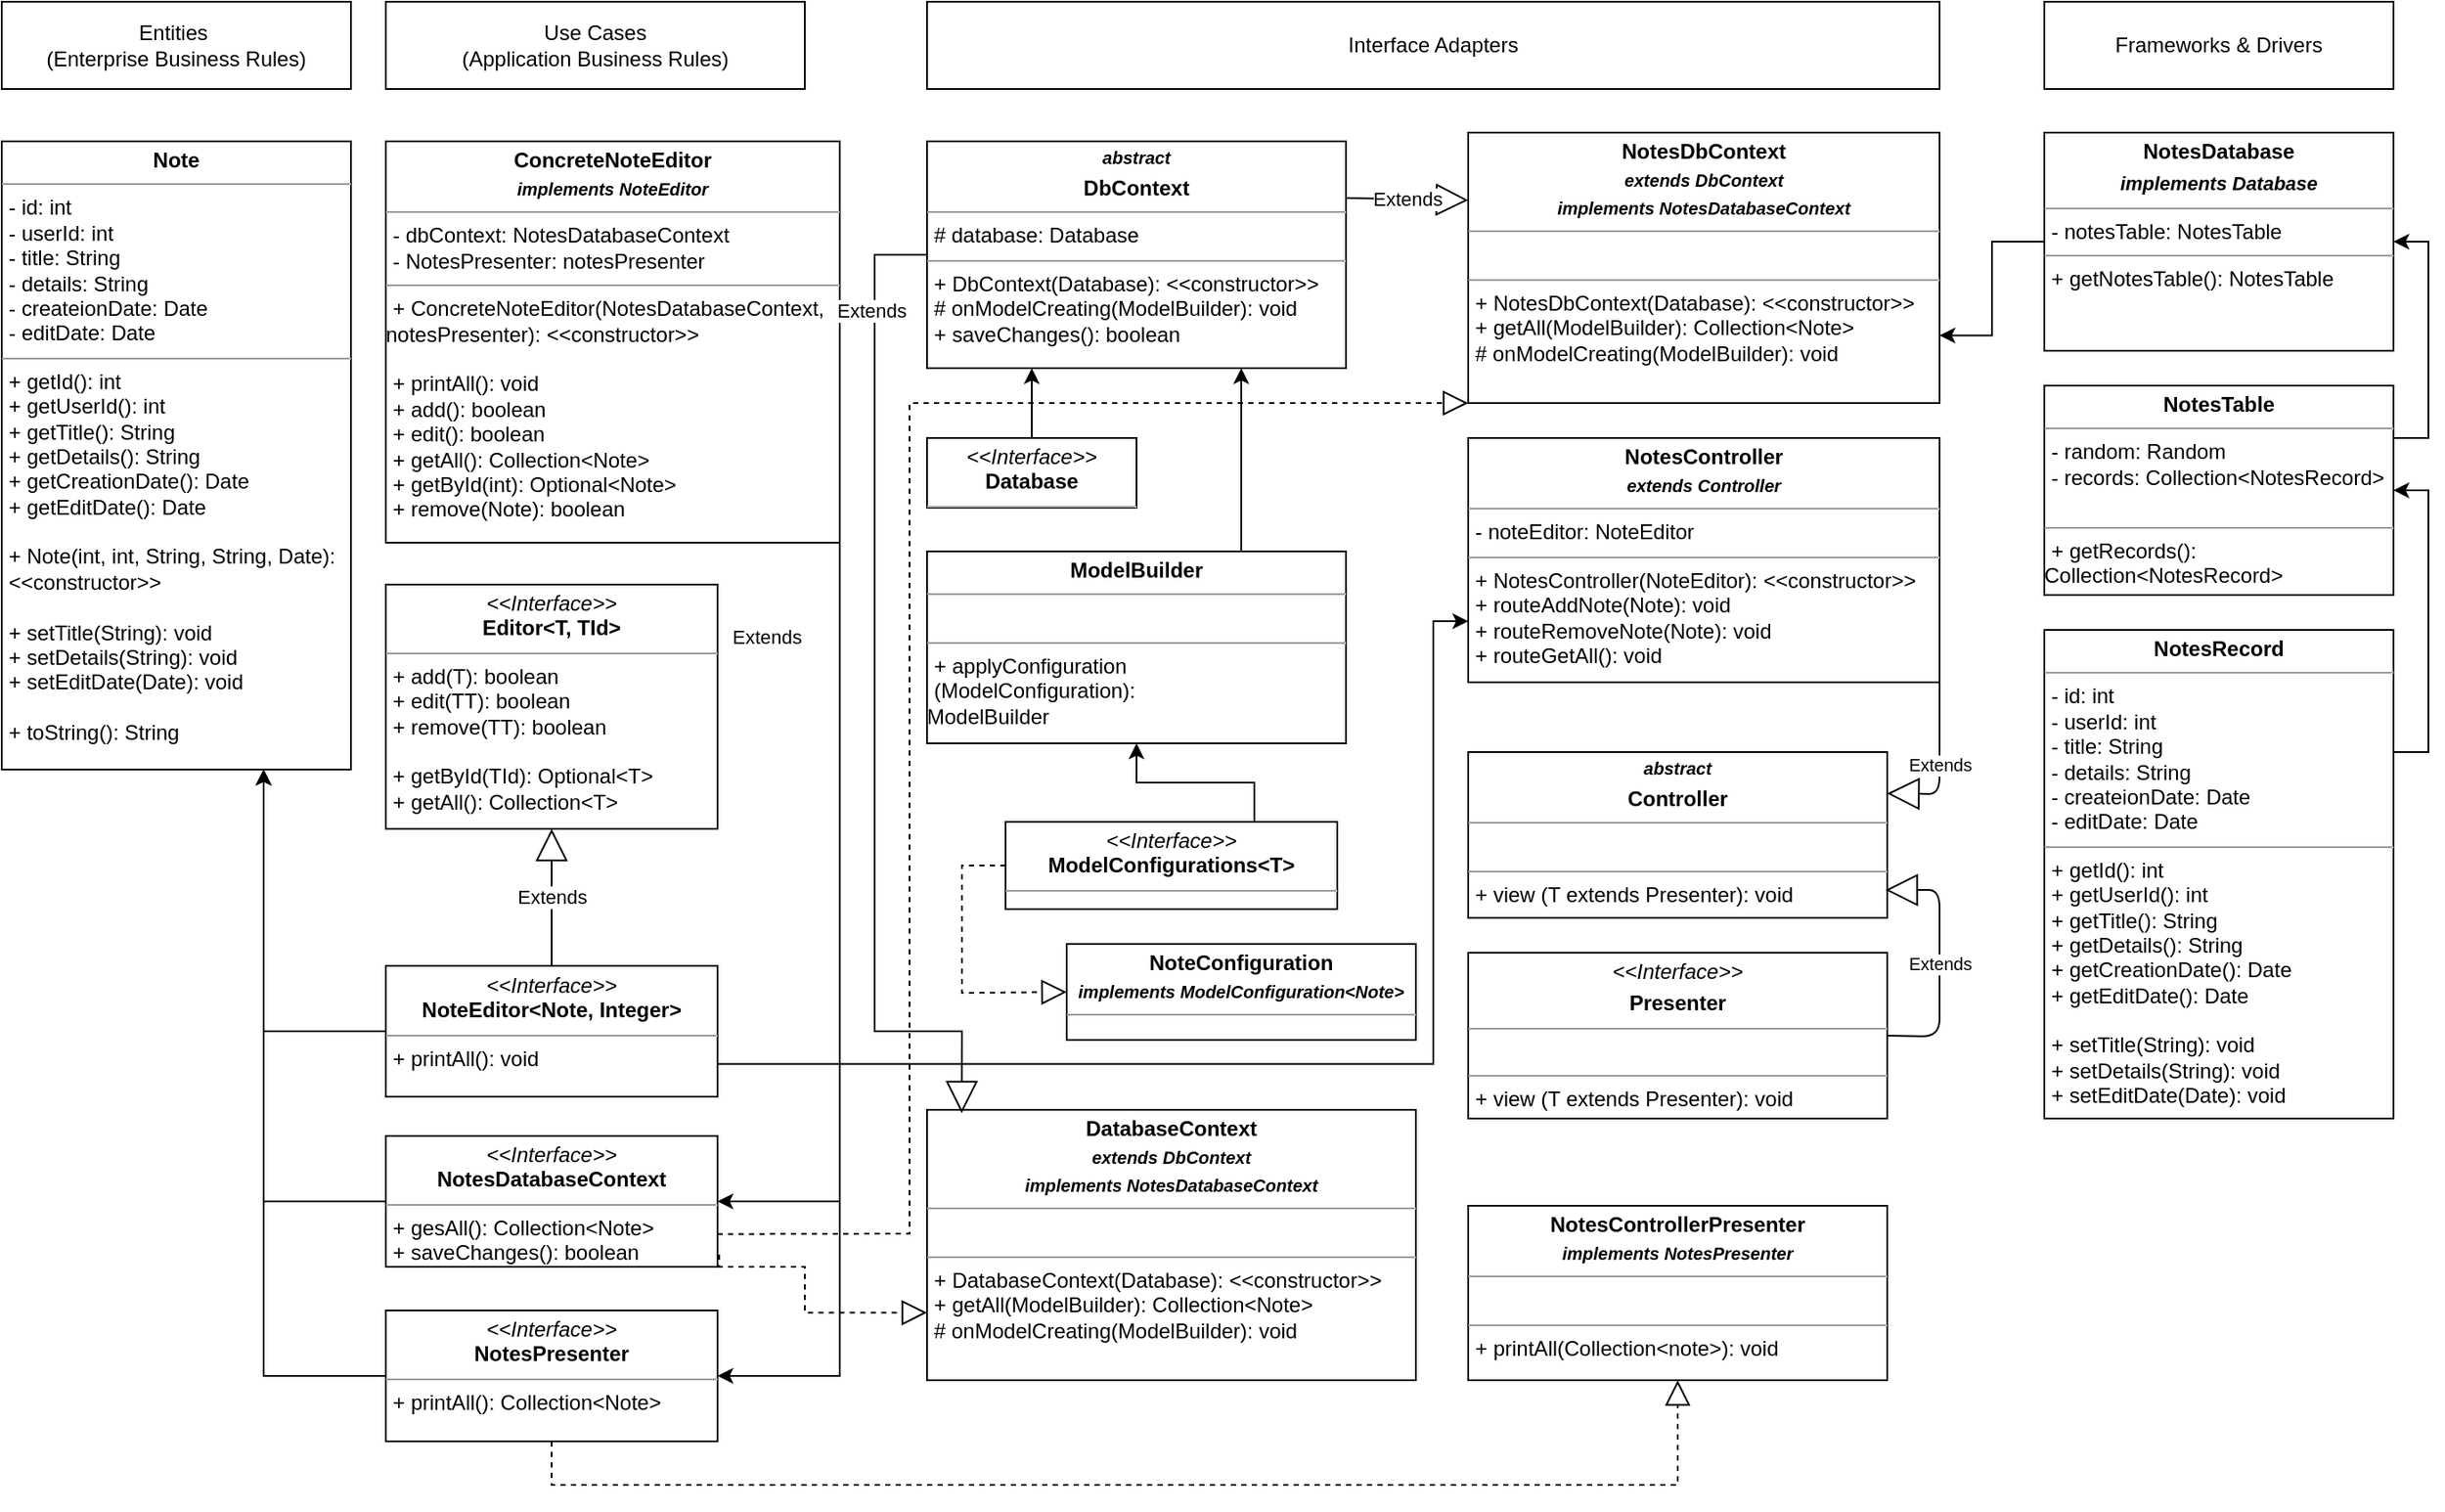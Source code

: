 <mxfile version="20.5.3" type="embed"><diagram id="t2lpUZyAlgnqu6CpMk1j" name="Page-1"><mxGraphModel dx="1046" dy="773" grid="1" gridSize="10" guides="1" tooltips="1" connect="1" arrows="1" fold="1" page="1" pageScale="1" pageWidth="1654" pageHeight="1169" math="0" shadow="0"><root><mxCell id="0"/><mxCell id="1" parent="0"/><mxCell id="13" value="&lt;p style=&quot;margin:0px;margin-top:4px;text-align:center;&quot;&gt;&lt;b&gt;Note&lt;br&gt;&lt;/b&gt;&lt;/p&gt;&lt;hr size=&quot;1&quot;&gt;&lt;p style=&quot;margin:0px;margin-left:4px;&quot;&gt;- id: int&lt;/p&gt;&lt;p style=&quot;margin:0px;margin-left:4px;&quot;&gt;- userId: int&lt;br&gt;&lt;/p&gt;&lt;p style=&quot;margin:0px;margin-left:4px;&quot;&gt;- title: String&lt;br&gt;&lt;/p&gt;&lt;p style=&quot;margin:0px;margin-left:4px;&quot;&gt;- details: String&lt;br&gt;&lt;/p&gt;&lt;p style=&quot;margin:0px;margin-left:4px;&quot;&gt;- createionDate: Date&lt;br&gt;&lt;/p&gt;&lt;p style=&quot;margin:0px;margin-left:4px;&quot;&gt;- editDate: Date&lt;br&gt;&lt;/p&gt;&lt;hr size=&quot;1&quot;&gt;&lt;p style=&quot;margin:0px;margin-left:4px;&quot;&gt;+ getId(): int&lt;/p&gt;&lt;p style=&quot;margin:0px;margin-left:4px;&quot;&gt;+ getUserId(): int&lt;br&gt;&lt;/p&gt;&lt;p style=&quot;margin:0px;margin-left:4px;&quot;&gt;+ getTitle(): String&lt;br&gt;&lt;/p&gt;&lt;p style=&quot;margin:0px;margin-left:4px;&quot;&gt;+ getDetails(): String&lt;br&gt;&lt;/p&gt;&lt;p style=&quot;margin:0px;margin-left:4px;&quot;&gt;+ getCreationDate(): Date&lt;br&gt;&lt;/p&gt;&lt;p style=&quot;margin:0px;margin-left:4px;&quot;&gt;+ getEditDate(): Date&lt;br&gt;&lt;/p&gt;&lt;p style=&quot;margin:0px;margin-left:4px;&quot;&gt;&lt;br&gt;&lt;/p&gt;&lt;p style=&quot;margin:0px;margin-left:4px;&quot;&gt;+ Note(int, int, String, String, Date):&amp;nbsp;&lt;/p&gt;&lt;p style=&quot;margin:0px;margin-left:4px;&quot;&gt;&amp;lt;&amp;lt;constructor&amp;gt;&amp;gt;&lt;/p&gt;&lt;p style=&quot;margin:0px;margin-left:4px;&quot;&gt;&lt;br&gt;&lt;/p&gt;&lt;p style=&quot;margin:0px;margin-left:4px;&quot;&gt;+ setTitle(String): void&lt;br&gt;&lt;/p&gt;&lt;p style=&quot;margin:0px;margin-left:4px;&quot;&gt;+ setDetails(String): void&lt;br&gt;&lt;/p&gt;&lt;p style=&quot;margin:0px;margin-left:4px;&quot;&gt;+ setEditDate(Date): void&lt;br&gt;&lt;/p&gt;&lt;p style=&quot;margin:0px;margin-left:4px;&quot;&gt;&lt;br&gt;&lt;/p&gt;&lt;p style=&quot;margin:0px;margin-left:4px;&quot;&gt;+ toString(): String&lt;/p&gt;" style="verticalAlign=top;align=left;overflow=fill;fontSize=12;fontFamily=Helvetica;html=1;" parent="1" vertex="1"><mxGeometry x="10" y="90" width="200" height="360" as="geometry"/></mxCell><mxCell id="urDyPAYlgGJzkkQ73TQz-56" style="edgeStyle=orthogonalEdgeStyle;rounded=0;orthogonalLoop=1;jettySize=auto;html=1;exitX=1;exitY=1;exitDx=0;exitDy=0;entryX=1;entryY=0.5;entryDx=0;entryDy=0;" parent="1" source="15" target="21" edge="1"><mxGeometry relative="1" as="geometry"/></mxCell><mxCell id="urDyPAYlgGJzkkQ73TQz-57" style="edgeStyle=orthogonalEdgeStyle;rounded=0;orthogonalLoop=1;jettySize=auto;html=1;exitX=1;exitY=1;exitDx=0;exitDy=0;entryX=1;entryY=0.5;entryDx=0;entryDy=0;" parent="1" source="15" target="22" edge="1"><mxGeometry relative="1" as="geometry"/></mxCell><mxCell id="15" value="&lt;p style=&quot;margin:0px;margin-top:4px;text-align:center;&quot;&gt;&lt;b&gt;ConcreteNoteEditor&lt;br&gt;&lt;/b&gt;&lt;/p&gt;&lt;p style=&quot;margin: 4px 0px 0px; text-align: center; font-size: 10px;&quot;&gt;&lt;b&gt;&lt;i&gt;implements NoteEditor&lt;/i&gt;&lt;/b&gt;&lt;/p&gt;&lt;hr size=&quot;1&quot;&gt;&lt;p style=&quot;margin:0px;margin-left:4px;&quot;&gt;- dbContext: NotesDatabaseContext&lt;/p&gt;&lt;p style=&quot;margin:0px;margin-left:4px;&quot;&gt;- NotesPresenter: notesPresenter&lt;/p&gt;&lt;hr size=&quot;1&quot;&gt;&lt;p style=&quot;margin: 0px 0px 0px 4px;&quot;&gt;+ ConcreteNoteEditor(NotesDatabaseContext,&amp;nbsp;&lt;/p&gt;notesPresenter&lt;span style=&quot;background-color: initial;&quot;&gt;):&amp;nbsp;&lt;/span&gt;&lt;span style=&quot;background-color: initial;&quot;&gt;&amp;lt;&amp;lt;constructor&amp;gt;&amp;gt;&lt;/span&gt;&lt;span style=&quot;background-color: initial;&quot;&gt;&lt;br&gt;&lt;/span&gt;&lt;p style=&quot;margin: 0px 0px 0px 4px;&quot;&gt;&lt;br&gt;&lt;/p&gt;&lt;p style=&quot;margin:0px;margin-left:4px;&quot;&gt;+ printAll(): void&lt;/p&gt;&lt;p style=&quot;margin:0px;margin-left:4px;&quot;&gt;+ add(): boolean&lt;br&gt;&lt;/p&gt;&lt;p style=&quot;margin:0px;margin-left:4px;&quot;&gt;+ edit(): boolean&lt;br&gt;&lt;/p&gt;&lt;p style=&quot;margin:0px;margin-left:4px;&quot;&gt;+ getAll(): Collection&amp;lt;Note&amp;gt;&lt;br&gt;&lt;/p&gt;&lt;p style=&quot;margin:0px;margin-left:4px;&quot;&gt;+ getById(int): Optional&amp;lt;Note&amp;gt;&lt;br&gt;&lt;/p&gt;&lt;p style=&quot;margin:0px;margin-left:4px;&quot;&gt;+ remove(Note): boolean&lt;/p&gt;" style="verticalAlign=top;align=left;overflow=fill;fontSize=12;fontFamily=Helvetica;html=1;" parent="1" vertex="1"><mxGeometry x="230" y="90" width="260" height="230" as="geometry"/></mxCell><mxCell id="18" value="&lt;p style=&quot;margin:0px;margin-top:4px;text-align:center;&quot;&gt;&lt;i&gt;&amp;lt;&amp;lt;Interface&amp;gt;&amp;gt;&lt;/i&gt;&lt;br&gt;&lt;b&gt;Editor&amp;lt;T, TId&amp;gt;&lt;/b&gt;&lt;/p&gt;&lt;hr size=&quot;1&quot;&gt;&lt;p style=&quot;margin:0px;margin-left:4px;&quot;&gt;&lt;span style=&quot;background-color: initial;&quot;&gt;+ add(T): boolean&lt;/span&gt;&lt;br&gt;&lt;/p&gt;&lt;p style=&quot;margin:0px;margin-left:4px;&quot;&gt;+ edit(TT): boolean&lt;/p&gt;&lt;p style=&quot;margin:0px;margin-left:4px;&quot;&gt;+ remove(TT): boolean&lt;br&gt;&lt;/p&gt;&lt;p style=&quot;margin:0px;margin-left:4px;&quot;&gt;&lt;br&gt;&lt;/p&gt;&lt;p style=&quot;margin:0px;margin-left:4px;&quot;&gt;+ getById(TId): Optional&amp;lt;T&amp;gt;&lt;br&gt;&lt;/p&gt;&lt;p style=&quot;margin:0px;margin-left:4px;&quot;&gt;+ getAll(): Collection&amp;lt;T&amp;gt;&lt;/p&gt;" style="verticalAlign=top;align=left;overflow=fill;fontSize=12;fontFamily=Helvetica;html=1;" parent="1" vertex="1"><mxGeometry x="230" y="344" width="190" height="140" as="geometry"/></mxCell><mxCell id="urDyPAYlgGJzkkQ73TQz-51" style="edgeStyle=orthogonalEdgeStyle;rounded=0;orthogonalLoop=1;jettySize=auto;html=1;exitX=0;exitY=0.5;exitDx=0;exitDy=0;entryX=0.75;entryY=1;entryDx=0;entryDy=0;" parent="1" source="19" target="13" edge="1"><mxGeometry relative="1" as="geometry"/></mxCell><mxCell id="urDyPAYlgGJzkkQ73TQz-74" style="edgeStyle=orthogonalEdgeStyle;rounded=0;orthogonalLoop=1;jettySize=auto;html=1;exitX=1;exitY=0.75;exitDx=0;exitDy=0;entryX=0;entryY=0.75;entryDx=0;entryDy=0;" parent="1" source="19" target="36" edge="1"><mxGeometry relative="1" as="geometry"><Array as="points"><mxPoint x="830" y="619"/><mxPoint x="830" y="365"/></Array></mxGeometry></mxCell><mxCell id="19" value="&lt;p style=&quot;margin:0px;margin-top:4px;text-align:center;&quot;&gt;&lt;i&gt;&amp;lt;&amp;lt;Interface&amp;gt;&amp;gt;&lt;/i&gt;&lt;br&gt;&lt;b&gt;NoteEditor&amp;lt;Note, Integer&amp;gt;&lt;/b&gt;&lt;/p&gt;&lt;hr size=&quot;1&quot;&gt;&lt;p style=&quot;margin:0px;margin-left:4px;&quot;&gt;&lt;span style=&quot;background-color: initial;&quot;&gt;+ printAll(): void&lt;/span&gt;&lt;/p&gt;" style="verticalAlign=top;align=left;overflow=fill;fontSize=12;fontFamily=Helvetica;html=1;" parent="1" vertex="1"><mxGeometry x="230" y="562.5" width="190" height="75" as="geometry"/></mxCell><mxCell id="urDyPAYlgGJzkkQ73TQz-52" style="edgeStyle=orthogonalEdgeStyle;rounded=0;orthogonalLoop=1;jettySize=auto;html=1;exitX=0;exitY=0.5;exitDx=0;exitDy=0;entryX=0.75;entryY=1;entryDx=0;entryDy=0;" parent="1" source="21" target="13" edge="1"><mxGeometry relative="1" as="geometry"/></mxCell><mxCell id="srMgcQcXMphNDETTv0rG-46" style="edgeStyle=orthogonalEdgeStyle;rounded=0;orthogonalLoop=1;jettySize=auto;html=1;exitX=1.005;exitY=0.907;exitDx=0;exitDy=0;entryX=0;entryY=0.75;entryDx=0;entryDy=0;dashed=1;endArrow=block;endFill=0;strokeWidth=1;endSize=12;exitPerimeter=0;" parent="1" source="21" target="srMgcQcXMphNDETTv0rG-44" edge="1"><mxGeometry relative="1" as="geometry"><Array as="points"><mxPoint x="421" y="735"/><mxPoint x="470" y="735"/><mxPoint x="470" y="761"/></Array></mxGeometry></mxCell><mxCell id="21" value="&lt;p style=&quot;margin:0px;margin-top:4px;text-align:center;&quot;&gt;&lt;i&gt;&amp;lt;&amp;lt;Interface&amp;gt;&amp;gt;&lt;/i&gt;&lt;br&gt;&lt;b&gt;NotesDatabaseContext&lt;/b&gt;&lt;/p&gt;&lt;hr size=&quot;1&quot;&gt;&lt;p style=&quot;margin:0px;margin-left:4px;&quot;&gt;&lt;span style=&quot;background-color: initial;&quot;&gt;+ gesAll(): Collection&amp;lt;Note&amp;gt;&lt;/span&gt;&lt;/p&gt;&lt;p style=&quot;margin:0px;margin-left:4px;&quot;&gt;&lt;span style=&quot;background-color: initial;&quot;&gt;+ saveChanges(): boolean&lt;/span&gt;&lt;/p&gt;" style="verticalAlign=top;align=left;overflow=fill;fontSize=12;fontFamily=Helvetica;html=1;" parent="1" vertex="1"><mxGeometry x="230" y="660" width="190" height="75" as="geometry"/></mxCell><mxCell id="urDyPAYlgGJzkkQ73TQz-54" style="edgeStyle=orthogonalEdgeStyle;rounded=0;orthogonalLoop=1;jettySize=auto;html=1;exitX=0;exitY=0.5;exitDx=0;exitDy=0;entryX=0.75;entryY=1;entryDx=0;entryDy=0;" parent="1" source="22" target="13" edge="1"><mxGeometry relative="1" as="geometry"/></mxCell><mxCell id="22" value="&lt;p style=&quot;margin:0px;margin-top:4px;text-align:center;&quot;&gt;&lt;i&gt;&amp;lt;&amp;lt;Interface&amp;gt;&amp;gt;&lt;/i&gt;&lt;br&gt;&lt;b&gt;NotesPresenter&lt;/b&gt;&lt;/p&gt;&lt;hr size=&quot;1&quot;&gt;&lt;p style=&quot;margin:0px;margin-left:4px;&quot;&gt;&lt;span style=&quot;background-color: initial;&quot;&gt;+ printAll(): Collection&amp;lt;Note&amp;gt;&lt;/span&gt;&lt;/p&gt;" style="verticalAlign=top;align=left;overflow=fill;fontSize=12;fontFamily=Helvetica;html=1;" parent="1" vertex="1"><mxGeometry x="230" y="760" width="190" height="75" as="geometry"/></mxCell><mxCell id="24" value="&lt;p style=&quot;margin:0px;margin-top:4px;text-align:center;&quot;&gt;&lt;b&gt;NoteConfiguration&lt;br&gt;&lt;/b&gt;&lt;/p&gt;&lt;p style=&quot;margin: 4px 0px 0px; text-align: center; font-size: 10px;&quot;&gt;&lt;b&gt;&lt;i&gt;implements ModelConfiguration&amp;lt;Note&amp;gt;&lt;/i&gt;&lt;/b&gt;&lt;/p&gt;&lt;hr size=&quot;1&quot;&gt;&lt;p style=&quot;margin:0px;margin-left:4px;&quot;&gt;&lt;br&gt;&lt;/p&gt;&lt;hr size=&quot;1&quot;&gt;&lt;p style=&quot;margin:0px;margin-left:4px;&quot;&gt;&lt;/p&gt;&lt;p style=&quot;margin:0px;margin-left:4px;&quot;&gt;&lt;br&gt;&lt;/p&gt;" style="verticalAlign=top;align=left;overflow=fill;fontSize=12;fontFamily=Helvetica;html=1;" parent="1" vertex="1"><mxGeometry x="620" y="550" width="200" height="55" as="geometry"/></mxCell><mxCell id="urDyPAYlgGJzkkQ73TQz-58" style="edgeStyle=orthogonalEdgeStyle;rounded=0;orthogonalLoop=1;jettySize=auto;html=1;entryX=0.25;entryY=1;entryDx=0;entryDy=0;" parent="1" source="26" target="27" edge="1"><mxGeometry relative="1" as="geometry"/></mxCell><mxCell id="26" value="&lt;p style=&quot;margin:0px;margin-top:4px;text-align:center;&quot;&gt;&lt;i&gt;&amp;lt;&amp;lt;Interface&amp;gt;&amp;gt;&lt;/i&gt;&lt;br&gt;&lt;b&gt;Database&lt;/b&gt;&lt;/p&gt;&lt;hr size=&quot;1&quot;&gt;&lt;p style=&quot;margin:0px;margin-left:4px;&quot;&gt;&lt;br&gt;&lt;/p&gt;" style="verticalAlign=top;align=left;overflow=fill;fontSize=12;fontFamily=Helvetica;html=1;" parent="1" vertex="1"><mxGeometry x="540" y="260" width="120" height="40" as="geometry"/></mxCell><mxCell id="27" value="&lt;p style=&quot;margin: 4px 0px 0px; text-align: center; font-size: 10px;&quot;&gt;&lt;b&gt;&lt;i&gt;abstract&lt;/i&gt;&lt;/b&gt;&lt;/p&gt;&lt;p style=&quot;margin:0px;margin-top:4px;text-align:center;&quot;&gt;&lt;b&gt;DbContext&lt;/b&gt;&lt;/p&gt;&lt;hr size=&quot;1&quot;&gt;&lt;p style=&quot;margin:0px;margin-left:4px;&quot;&gt;# database: Database&lt;/p&gt;&lt;hr size=&quot;1&quot;&gt;&lt;p style=&quot;margin:0px;margin-left:4px;&quot;&gt;&lt;/p&gt;&lt;p style=&quot;margin: 0px 0px 0px 4px;&quot;&gt;+ DbContext(Database):&amp;nbsp;&lt;span style=&quot;background-color: initial;&quot;&gt;&amp;lt;&amp;lt;constructor&amp;gt;&amp;gt;&lt;/span&gt;&lt;/p&gt;&lt;p style=&quot;margin: 0px 0px 0px 4px;&quot;&gt;# onModelCreating(ModelBuilder): void&lt;/p&gt;&lt;p style=&quot;margin: 0px 0px 0px 4px;&quot;&gt;+ saveChanges(): boolean&lt;/p&gt;" style="verticalAlign=top;align=left;overflow=fill;fontSize=12;fontFamily=Helvetica;html=1;" parent="1" vertex="1"><mxGeometry x="540" y="90" width="240" height="130" as="geometry"/></mxCell><mxCell id="urDyPAYlgGJzkkQ73TQz-60" style="edgeStyle=orthogonalEdgeStyle;rounded=0;orthogonalLoop=1;jettySize=auto;html=1;exitX=0.75;exitY=0;exitDx=0;exitDy=0;entryX=0.75;entryY=1;entryDx=0;entryDy=0;" parent="1" source="28" target="27" edge="1"><mxGeometry relative="1" as="geometry"/></mxCell><mxCell id="28" value="&lt;p style=&quot;margin:0px;margin-top:4px;text-align:center;&quot;&gt;&lt;b&gt;ModelBuilder&lt;br&gt;&lt;/b&gt;&lt;/p&gt;&lt;hr size=&quot;1&quot;&gt;&lt;p style=&quot;margin:0px;margin-left:4px;&quot;&gt;&lt;br&gt;&lt;/p&gt;&lt;hr size=&quot;1&quot;&gt;&lt;p style=&quot;margin:0px;margin-left:4px;&quot;&gt;+ applyConfiguration&lt;/p&gt;&lt;p style=&quot;margin:0px;margin-left:4px;&quot;&gt;(ModelConfiguration):&amp;nbsp;&lt;/p&gt;ModelBuilder&lt;p style=&quot;margin:0px;margin-left:4px;&quot;&gt;&lt;br&gt;&lt;/p&gt;" style="verticalAlign=top;align=left;overflow=fill;fontSize=12;fontFamily=Helvetica;html=1;" parent="1" vertex="1"><mxGeometry x="540" y="325" width="240" height="110" as="geometry"/></mxCell><mxCell id="urDyPAYlgGJzkkQ73TQz-63" style="edgeStyle=orthogonalEdgeStyle;rounded=0;orthogonalLoop=1;jettySize=auto;html=1;exitX=0.75;exitY=0;exitDx=0;exitDy=0;entryX=0.5;entryY=1;entryDx=0;entryDy=0;" parent="1" source="30" target="28" edge="1"><mxGeometry relative="1" as="geometry"/></mxCell><mxCell id="30" value="&lt;p style=&quot;margin:0px;margin-top:4px;text-align:center;&quot;&gt;&lt;i&gt;&amp;lt;&amp;lt;Interface&amp;gt;&amp;gt;&lt;/i&gt;&lt;br&gt;&lt;b&gt;ModelConfigurations&amp;lt;T&amp;gt;&lt;/b&gt;&lt;/p&gt;&lt;hr size=&quot;1&quot;&gt;&lt;p style=&quot;margin:0px;margin-left:4px;&quot;&gt;&lt;br&gt;&lt;/p&gt;" style="verticalAlign=top;align=left;overflow=fill;fontSize=12;fontFamily=Helvetica;html=1;" parent="1" vertex="1"><mxGeometry x="585" y="480" width="190" height="50" as="geometry"/></mxCell><mxCell id="31" value="&lt;p style=&quot;margin:0px;margin-top:4px;text-align:center;&quot;&gt;&lt;b&gt;NotesDbContext&lt;br&gt;&lt;/b&gt;&lt;/p&gt;&lt;p style=&quot;margin: 4px 0px 0px; text-align: center; font-size: 10px;&quot;&gt;&lt;b&gt;&lt;i&gt;extends DbContext&lt;/i&gt;&lt;/b&gt;&lt;/p&gt;&lt;p style=&quot;margin: 4px 0px 0px; text-align: center; font-size: 10px;&quot;&gt;&lt;b&gt;&lt;i&gt;implements NotesDatabaseContext&lt;/i&gt;&lt;/b&gt;&lt;/p&gt;&lt;hr size=&quot;1&quot;&gt;&lt;p style=&quot;margin:0px;margin-left:4px;&quot;&gt;&lt;br&gt;&lt;/p&gt;&lt;hr size=&quot;1&quot;&gt;&lt;p style=&quot;margin:0px;margin-left:4px;&quot;&gt;&lt;/p&gt;&lt;p style=&quot;margin: 0px 0px 0px 4px;&quot;&gt;+ NotesDbContext(Database):&amp;nbsp;&lt;span style=&quot;background-color: initial;&quot;&gt;&amp;lt;&amp;lt;constructor&amp;gt;&amp;gt;&lt;/span&gt;&lt;/p&gt;&lt;p style=&quot;margin: 0px 0px 0px 4px;&quot;&gt;+ getAll(ModelBuilder): Collection&amp;lt;Note&amp;gt;&lt;/p&gt;&lt;p style=&quot;margin: 0px 0px 0px 4px;&quot;&gt;# onModelCreating(ModelBuilder): void&lt;/p&gt;" style="verticalAlign=top;align=left;overflow=fill;fontSize=12;fontFamily=Helvetica;html=1;" parent="1" vertex="1"><mxGeometry x="850" y="85" width="270" height="155" as="geometry"/></mxCell><mxCell id="35" value="&lt;p style=&quot;margin: 4px 0px 0px; text-align: center; font-size: 10px;&quot;&gt;&lt;b&gt;&lt;i&gt;abstract&lt;/i&gt;&lt;/b&gt;&lt;/p&gt;&lt;p style=&quot;margin:0px;margin-top:4px;text-align:center;&quot;&gt;&lt;b&gt;Controller&lt;/b&gt;&lt;/p&gt;&lt;hr size=&quot;1&quot;&gt;&lt;p style=&quot;margin:0px;margin-left:4px;&quot;&gt;&lt;br&gt;&lt;/p&gt;&lt;hr size=&quot;1&quot;&gt;&lt;p style=&quot;margin:0px;margin-left:4px;&quot;&gt;&lt;/p&gt;&lt;p style=&quot;margin: 0px 0px 0px 4px;&quot;&gt;+ view (T extends Presenter): void&lt;br&gt;&lt;/p&gt;" style="verticalAlign=top;align=left;overflow=fill;fontSize=12;fontFamily=Helvetica;html=1;" parent="1" vertex="1"><mxGeometry x="850" y="440" width="240" height="95" as="geometry"/></mxCell><mxCell id="36" value="&lt;p style=&quot;margin:0px;margin-top:4px;text-align:center;&quot;&gt;&lt;b&gt;NotesController&lt;br&gt;&lt;/b&gt;&lt;/p&gt;&lt;p style=&quot;margin: 4px 0px 0px; text-align: center; font-size: 10px;&quot;&gt;&lt;b&gt;&lt;i&gt;extends Controller&lt;/i&gt;&lt;/b&gt;&lt;/p&gt;&lt;hr size=&quot;1&quot;&gt;&lt;p style=&quot;margin:0px;margin-left:4px;&quot;&gt;- noteEditor: NoteEditor&lt;/p&gt;&lt;hr size=&quot;1&quot;&gt;&lt;p style=&quot;margin:0px;margin-left:4px;&quot;&gt;+ NotesController(NoteEditor):&amp;nbsp;&lt;span style=&quot;background-color: initial;&quot;&gt;&amp;lt;&amp;lt;constructor&amp;gt;&amp;gt;&lt;/span&gt;&lt;br&gt;&lt;/p&gt;&lt;p style=&quot;margin:0px;margin-left:4px;&quot;&gt;+ routeAddNote(Note): void&lt;/p&gt;&lt;p style=&quot;margin:0px;margin-left:4px;&quot;&gt;+ routeRemoveNote(Note): void&lt;br&gt;&lt;/p&gt;&lt;p style=&quot;margin:0px;margin-left:4px;&quot;&gt;+ routeGetAll(): void&lt;br&gt;&lt;/p&gt;" style="verticalAlign=top;align=left;overflow=fill;fontSize=12;fontFamily=Helvetica;html=1;" parent="1" vertex="1"><mxGeometry x="850" y="260" width="270" height="140" as="geometry"/></mxCell><mxCell id="38" value="&lt;p style=&quot;margin: 4px 0px 0px; text-align: center; font-size: 10px;&quot;&gt;&lt;i style=&quot;font-size: 12px;&quot;&gt;&amp;lt;&amp;lt;Interface&amp;gt;&amp;gt;&lt;/i&gt;&lt;br&gt;&lt;/p&gt;&lt;p style=&quot;margin:0px;margin-top:4px;text-align:center;&quot;&gt;&lt;b&gt;Presenter&lt;/b&gt;&lt;/p&gt;&lt;hr size=&quot;1&quot;&gt;&lt;p style=&quot;margin:0px;margin-left:4px;&quot;&gt;&lt;br&gt;&lt;/p&gt;&lt;hr size=&quot;1&quot;&gt;&lt;p style=&quot;margin:0px;margin-left:4px;&quot;&gt;&lt;/p&gt;&lt;p style=&quot;margin: 0px 0px 0px 4px;&quot;&gt;+ view (T extends Presenter): void&lt;br&gt;&lt;/p&gt;" style="verticalAlign=top;align=left;overflow=fill;fontSize=12;fontFamily=Helvetica;html=1;" parent="1" vertex="1"><mxGeometry x="850" y="555" width="240" height="95" as="geometry"/></mxCell><mxCell id="39" value="&lt;p style=&quot;margin:0px;margin-top:4px;text-align:center;&quot;&gt;&lt;b&gt;NotesControllerPresenter&lt;br&gt;&lt;/b&gt;&lt;/p&gt;&lt;p style=&quot;margin: 4px 0px 0px; text-align: center; font-size: 10px;&quot;&gt;&lt;b&gt;&lt;i&gt;implements NotesPresenter&lt;/i&gt;&lt;/b&gt;&lt;/p&gt;&lt;hr size=&quot;1&quot;&gt;&lt;p style=&quot;margin:0px;margin-left:4px;&quot;&gt;&lt;br&gt;&lt;/p&gt;&lt;hr size=&quot;1&quot;&gt;&lt;p style=&quot;margin:0px;margin-left:4px;&quot;&gt;+ printAll(Collection&amp;lt;note&amp;gt;):&amp;nbsp;&lt;span style=&quot;background-color: initial;&quot;&gt;void&lt;/span&gt;&lt;br&gt;&lt;/p&gt;&lt;p style=&quot;margin:0px;margin-left:4px;&quot;&gt;&lt;br&gt;&lt;/p&gt;" style="verticalAlign=top;align=left;overflow=fill;fontSize=12;fontFamily=Helvetica;html=1;" parent="1" vertex="1"><mxGeometry x="850" y="700" width="240" height="100" as="geometry"/></mxCell><mxCell id="42" value="Extends" style="endArrow=block;endSize=16;endFill=0;html=1;fontSize=10;exitX=1;exitY=1;exitDx=0;exitDy=0;entryX=1;entryY=0.25;entryDx=0;entryDy=0;" parent="1" source="36" target="35" edge="1"><mxGeometry width="160" relative="1" as="geometry"><mxPoint x="1285" y="815" as="sourcePoint"/><mxPoint x="1250" y="690" as="targetPoint"/><Array as="points"><mxPoint x="1120" y="464"/></Array></mxGeometry></mxCell><mxCell id="urDyPAYlgGJzkkQ73TQz-47" value="Entities&amp;nbsp;&lt;div&gt;(Enterprise Business Rules)&lt;/div&gt;" style="rounded=0;whiteSpace=wrap;html=1;" parent="1" vertex="1"><mxGeometry x="10" y="10" width="200" height="50" as="geometry"/></mxCell><mxCell id="urDyPAYlgGJzkkQ73TQz-48" value="Use Cases&lt;div&gt;(Application Business Rules)&lt;/div&gt;" style="rounded=0;whiteSpace=wrap;html=1;" parent="1" vertex="1"><mxGeometry x="230" y="10" width="240" height="50" as="geometry"/></mxCell><mxCell id="urDyPAYlgGJzkkQ73TQz-49" value="Interface Adapters" style="rounded=0;whiteSpace=wrap;html=1;" parent="1" vertex="1"><mxGeometry x="540" y="10" width="580" height="50" as="geometry"/></mxCell><mxCell id="urDyPAYlgGJzkkQ73TQz-50" value="Frameworks &amp;amp; Drivers" style="rounded=0;whiteSpace=wrap;html=1;" parent="1" vertex="1"><mxGeometry x="1180" y="10" width="200" height="50" as="geometry"/></mxCell><mxCell id="urDyPAYlgGJzkkQ73TQz-55" value="Extends" style="endArrow=block;endSize=16;endFill=0;html=1;rounded=0;exitX=0.5;exitY=0;exitDx=0;exitDy=0;entryX=0.5;entryY=1;entryDx=0;entryDy=0;" parent="1" source="19" target="18" edge="1"><mxGeometry width="160" relative="1" as="geometry"><mxPoint x="510" y="530" as="sourcePoint"/><mxPoint x="670" y="530" as="targetPoint"/></mxGeometry></mxCell><mxCell id="urDyPAYlgGJzkkQ73TQz-64" value="" style="endArrow=block;dashed=1;endFill=0;endSize=12;html=1;rounded=0;exitX=0;exitY=0.5;exitDx=0;exitDy=0;entryX=0;entryY=0.5;entryDx=0;entryDy=0;" parent="1" source="30" target="24" edge="1"><mxGeometry width="160" relative="1" as="geometry"><mxPoint x="700" y="780" as="sourcePoint"/><mxPoint x="860" y="780" as="targetPoint"/><Array as="points"><mxPoint x="560" y="505"/><mxPoint x="560" y="578"/></Array></mxGeometry></mxCell><mxCell id="urDyPAYlgGJzkkQ73TQz-65" value="Extends" style="endArrow=block;endSize=16;endFill=0;html=1;rounded=0;exitX=1;exitY=0.25;exitDx=0;exitDy=0;entryX=0;entryY=0.25;entryDx=0;entryDy=0;" parent="1" source="27" target="31" edge="1"><mxGeometry x="-0.0" width="160" relative="1" as="geometry"><mxPoint x="880" y="300" as="sourcePoint"/><mxPoint x="1040" y="300" as="targetPoint"/><mxPoint as="offset"/></mxGeometry></mxCell><mxCell id="urDyPAYlgGJzkkQ73TQz-66" value="" style="endArrow=block;dashed=1;endFill=0;endSize=12;html=1;rounded=0;exitX=1;exitY=0.75;exitDx=0;exitDy=0;entryX=0;entryY=1;entryDx=0;entryDy=0;" parent="1" source="21" target="31" edge="1"><mxGeometry width="160" relative="1" as="geometry"><mxPoint x="680" y="770" as="sourcePoint"/><mxPoint x="840" y="770" as="targetPoint"/><Array as="points"><mxPoint x="530" y="716"/><mxPoint x="530" y="470"/><mxPoint x="530" y="240"/></Array></mxGeometry></mxCell><mxCell id="urDyPAYlgGJzkkQ73TQz-78" style="edgeStyle=orthogonalEdgeStyle;rounded=0;orthogonalLoop=1;jettySize=auto;html=1;entryX=1;entryY=0.75;entryDx=0;entryDy=0;" parent="1" source="urDyPAYlgGJzkkQ73TQz-67" target="31" edge="1"><mxGeometry relative="1" as="geometry"/></mxCell><mxCell id="urDyPAYlgGJzkkQ73TQz-67" value="&lt;p style=&quot;margin:0px;margin-top:4px;text-align:center;&quot;&gt;&lt;b&gt;NotesDatabase&lt;/b&gt;&lt;/p&gt;&lt;p style=&quot;margin:0px;margin-top:4px;text-align:center;&quot;&gt;&lt;b&gt;&lt;font style=&quot;font-size: 11px;&quot;&gt;&lt;i&gt;implements Database&lt;/i&gt;&lt;/font&gt;&lt;/b&gt;&lt;/p&gt;&lt;hr size=&quot;1&quot;&gt;&lt;p style=&quot;margin:0px;margin-left:4px;&quot;&gt;- notesTable: NotesTable&lt;/p&gt;&lt;hr size=&quot;1&quot;&gt;&lt;p style=&quot;margin:0px;margin-left:4px;&quot;&gt;+ getNotesTable(): NotesTable&lt;/p&gt;" style="verticalAlign=top;align=left;overflow=fill;fontSize=12;fontFamily=Helvetica;html=1;" parent="1" vertex="1"><mxGeometry x="1180" y="85" width="200" height="125" as="geometry"/></mxCell><mxCell id="urDyPAYlgGJzkkQ73TQz-75" style="edgeStyle=orthogonalEdgeStyle;rounded=0;orthogonalLoop=1;jettySize=auto;html=1;exitX=1;exitY=0.25;exitDx=0;exitDy=0;entryX=1;entryY=0.5;entryDx=0;entryDy=0;" parent="1" source="urDyPAYlgGJzkkQ73TQz-68" target="urDyPAYlgGJzkkQ73TQz-69" edge="1"><mxGeometry relative="1" as="geometry"/></mxCell><mxCell id="urDyPAYlgGJzkkQ73TQz-68" value="&lt;p style=&quot;margin:0px;margin-top:4px;text-align:center;&quot;&gt;&lt;b&gt;NotesRecord&lt;br&gt;&lt;/b&gt;&lt;/p&gt;&lt;hr size=&quot;1&quot;&gt;&lt;p style=&quot;margin:0px;margin-left:4px;&quot;&gt;- id: int&lt;/p&gt;&lt;p style=&quot;margin:0px;margin-left:4px;&quot;&gt;- userId: int&lt;br&gt;&lt;/p&gt;&lt;p style=&quot;margin:0px;margin-left:4px;&quot;&gt;- title: String&lt;br&gt;&lt;/p&gt;&lt;p style=&quot;margin:0px;margin-left:4px;&quot;&gt;- details: String&lt;br&gt;&lt;/p&gt;&lt;p style=&quot;margin:0px;margin-left:4px;&quot;&gt;- createionDate: Date&lt;br&gt;&lt;/p&gt;&lt;p style=&quot;margin:0px;margin-left:4px;&quot;&gt;- editDate: Date&lt;br&gt;&lt;/p&gt;&lt;hr size=&quot;1&quot;&gt;&lt;p style=&quot;margin:0px;margin-left:4px;&quot;&gt;+ getId(): int&lt;/p&gt;&lt;p style=&quot;margin:0px;margin-left:4px;&quot;&gt;+ getUserId(): int&lt;br&gt;&lt;/p&gt;&lt;p style=&quot;margin:0px;margin-left:4px;&quot;&gt;+ getTitle(): String&lt;br&gt;&lt;/p&gt;&lt;p style=&quot;margin:0px;margin-left:4px;&quot;&gt;+ getDetails(): String&lt;br&gt;&lt;/p&gt;&lt;p style=&quot;margin:0px;margin-left:4px;&quot;&gt;+ getCreationDate(): Date&lt;br&gt;&lt;/p&gt;&lt;p style=&quot;margin:0px;margin-left:4px;&quot;&gt;+ getEditDate(): Date&lt;br&gt;&lt;/p&gt;&lt;p style=&quot;margin:0px;margin-left:4px;&quot;&gt;&lt;br&gt;&lt;/p&gt;&lt;p style=&quot;margin:0px;margin-left:4px;&quot;&gt;+ setTitle(String): void&lt;br&gt;&lt;/p&gt;&lt;p style=&quot;margin:0px;margin-left:4px;&quot;&gt;+ setDetails(String): void&lt;br&gt;&lt;/p&gt;&lt;p style=&quot;margin:0px;margin-left:4px;&quot;&gt;+ setEditDate(Date): void&lt;br&gt;&lt;/p&gt;" style="verticalAlign=top;align=left;overflow=fill;fontSize=12;fontFamily=Helvetica;html=1;" parent="1" vertex="1"><mxGeometry x="1180" y="370" width="200" height="280" as="geometry"/></mxCell><mxCell id="urDyPAYlgGJzkkQ73TQz-76" style="edgeStyle=orthogonalEdgeStyle;rounded=0;orthogonalLoop=1;jettySize=auto;html=1;exitX=1;exitY=0.25;exitDx=0;exitDy=0;entryX=1;entryY=0.5;entryDx=0;entryDy=0;" parent="1" source="urDyPAYlgGJzkkQ73TQz-69" target="urDyPAYlgGJzkkQ73TQz-67" edge="1"><mxGeometry relative="1" as="geometry"/></mxCell><mxCell id="urDyPAYlgGJzkkQ73TQz-69" value="&lt;p style=&quot;margin:0px;margin-top:4px;text-align:center;&quot;&gt;&lt;b&gt;NotesTable&lt;br&gt;&lt;/b&gt;&lt;/p&gt;&lt;hr size=&quot;1&quot;&gt;&lt;p style=&quot;margin:0px;margin-left:4px;&quot;&gt;- random: Random&lt;/p&gt;&lt;p style=&quot;margin:0px;margin-left:4px;&quot;&gt;- records: Collection&amp;lt;NotesRecord&amp;gt;&lt;br&gt;&lt;/p&gt;&lt;p style=&quot;margin:0px;margin-left:4px;&quot;&gt;&lt;br&gt;&lt;/p&gt;&lt;hr size=&quot;1&quot;&gt;&lt;p style=&quot;margin:0px;margin-left:4px;&quot;&gt;+ getRecords():&amp;nbsp;&lt;/p&gt;Collection&amp;lt;NotesRecord&amp;gt;&lt;p style=&quot;margin:0px;margin-left:4px;&quot;&gt;&lt;br&gt;&lt;/p&gt;" style="verticalAlign=top;align=left;overflow=fill;fontSize=12;fontFamily=Helvetica;html=1;" parent="1" vertex="1"><mxGeometry x="1180" y="230" width="200" height="120" as="geometry"/></mxCell><mxCell id="urDyPAYlgGJzkkQ73TQz-72" value="" style="endArrow=block;dashed=1;endFill=0;endSize=12;html=1;rounded=0;exitX=0.5;exitY=1;exitDx=0;exitDy=0;entryX=0.5;entryY=1;entryDx=0;entryDy=0;" parent="1" source="22" target="39" edge="1"><mxGeometry width="160" relative="1" as="geometry"><mxPoint x="640" y="850" as="sourcePoint"/><mxPoint x="852" y="769" as="targetPoint"/><Array as="points"><mxPoint x="325" y="860"/><mxPoint x="970" y="860"/></Array></mxGeometry></mxCell><mxCell id="urDyPAYlgGJzkkQ73TQz-73" value="Extends" style="endArrow=block;endSize=16;endFill=0;html=1;fontSize=10;entryX=0.996;entryY=0.832;entryDx=0;entryDy=0;exitX=1;exitY=0.5;exitDx=0;exitDy=0;entryPerimeter=0;" parent="1" source="38" target="35" edge="1"><mxGeometry width="160" relative="1" as="geometry"><mxPoint x="1190" y="680" as="sourcePoint"/><mxPoint x="1190" y="563.5" as="targetPoint"/><Array as="points"><mxPoint x="1120" y="603"/><mxPoint x="1120" y="519"/></Array></mxGeometry></mxCell><mxCell id="srMgcQcXMphNDETTv0rG-44" value="&lt;p style=&quot;margin:0px;margin-top:4px;text-align:center;&quot;&gt;&lt;b&gt;DatabaseContext&lt;/b&gt;&lt;br&gt;&lt;/p&gt;&lt;p style=&quot;margin: 4px 0px 0px; text-align: center; font-size: 10px;&quot;&gt;&lt;b&gt;&lt;i&gt;extends DbContext&lt;/i&gt;&lt;/b&gt;&lt;/p&gt;&lt;p style=&quot;margin: 4px 0px 0px; text-align: center; font-size: 10px;&quot;&gt;&lt;b&gt;&lt;i&gt;implements NotesDatabaseContext&lt;/i&gt;&lt;/b&gt;&lt;/p&gt;&lt;hr size=&quot;1&quot;&gt;&lt;p style=&quot;margin:0px;margin-left:4px;&quot;&gt;&lt;br&gt;&lt;/p&gt;&lt;hr size=&quot;1&quot;&gt;&lt;p style=&quot;margin:0px;margin-left:4px;&quot;&gt;&lt;/p&gt;&lt;p style=&quot;margin: 0px 0px 0px 4px;&quot;&gt;+ DatabaseContext(Database):&amp;nbsp;&lt;span style=&quot;background-color: initial;&quot;&gt;&amp;lt;&amp;lt;constructor&amp;gt;&amp;gt;&lt;/span&gt;&lt;/p&gt;&lt;p style=&quot;margin: 0px 0px 0px 4px;&quot;&gt;+ getAll(ModelBuilder): Collection&amp;lt;Note&amp;gt;&lt;/p&gt;&lt;p style=&quot;margin: 0px 0px 0px 4px;&quot;&gt;# onModelCreating(ModelBuilder): void&lt;/p&gt;" style="verticalAlign=top;align=left;overflow=fill;fontSize=12;fontFamily=Helvetica;html=1;" parent="1" vertex="1"><mxGeometry x="540" y="645" width="280" height="155" as="geometry"/></mxCell><mxCell id="srMgcQcXMphNDETTv0rG-48" value="Extends" style="endArrow=block;endSize=16;endFill=0;html=1;rounded=0;exitX=0;exitY=0.5;exitDx=0;exitDy=0;entryX=0.071;entryY=0.013;entryDx=0;entryDy=0;entryPerimeter=0;" parent="1" source="27" target="srMgcQcXMphNDETTv0rG-44" edge="1"><mxGeometry x="-0.131" y="-62" width="160" relative="1" as="geometry"><mxPoint x="511.92" y="153.03" as="sourcePoint"/><mxPoint x="560" y="640" as="targetPoint"/><Array as="points"><mxPoint x="510" y="155"/><mxPoint x="510" y="400"/><mxPoint x="510" y="600"/><mxPoint x="560" y="600"/></Array><mxPoint as="offset"/></mxGeometry></mxCell><mxCell id="srMgcQcXMphNDETTv0rG-50" value="Extends" style="edgeLabel;html=1;align=center;verticalAlign=middle;resizable=0;points=[];" parent="srMgcQcXMphNDETTv0rG-48" vertex="1" connectable="0"><mxGeometry x="-0.783" y="-2" relative="1" as="geometry"><mxPoint as="offset"/></mxGeometry></mxCell></root></mxGraphModel></diagram></mxfile>